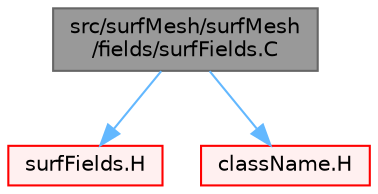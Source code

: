digraph "src/surfMesh/surfMesh/fields/surfFields.C"
{
 // LATEX_PDF_SIZE
  bgcolor="transparent";
  edge [fontname=Helvetica,fontsize=10,labelfontname=Helvetica,labelfontsize=10];
  node [fontname=Helvetica,fontsize=10,shape=box,height=0.2,width=0.4];
  Node1 [id="Node000001",label="src/surfMesh/surfMesh\l/fields/surfFields.C",height=0.2,width=0.4,color="gray40", fillcolor="grey60", style="filled", fontcolor="black",tooltip=" "];
  Node1 -> Node2 [id="edge1_Node000001_Node000002",color="steelblue1",style="solid",tooltip=" "];
  Node2 [id="Node000002",label="surfFields.H",height=0.2,width=0.4,color="red", fillcolor="#FFF0F0", style="filled",URL="$surfFields_8H.html",tooltip=" "];
  Node1 -> Node74 [id="edge2_Node000001_Node000074",color="steelblue1",style="solid",tooltip=" "];
  Node74 [id="Node000074",label="className.H",height=0.2,width=0.4,color="red", fillcolor="#FFF0F0", style="filled",URL="$className_8H.html",tooltip="Macro definitions for declaring ClassName(), NamespaceName(), etc."];
}
